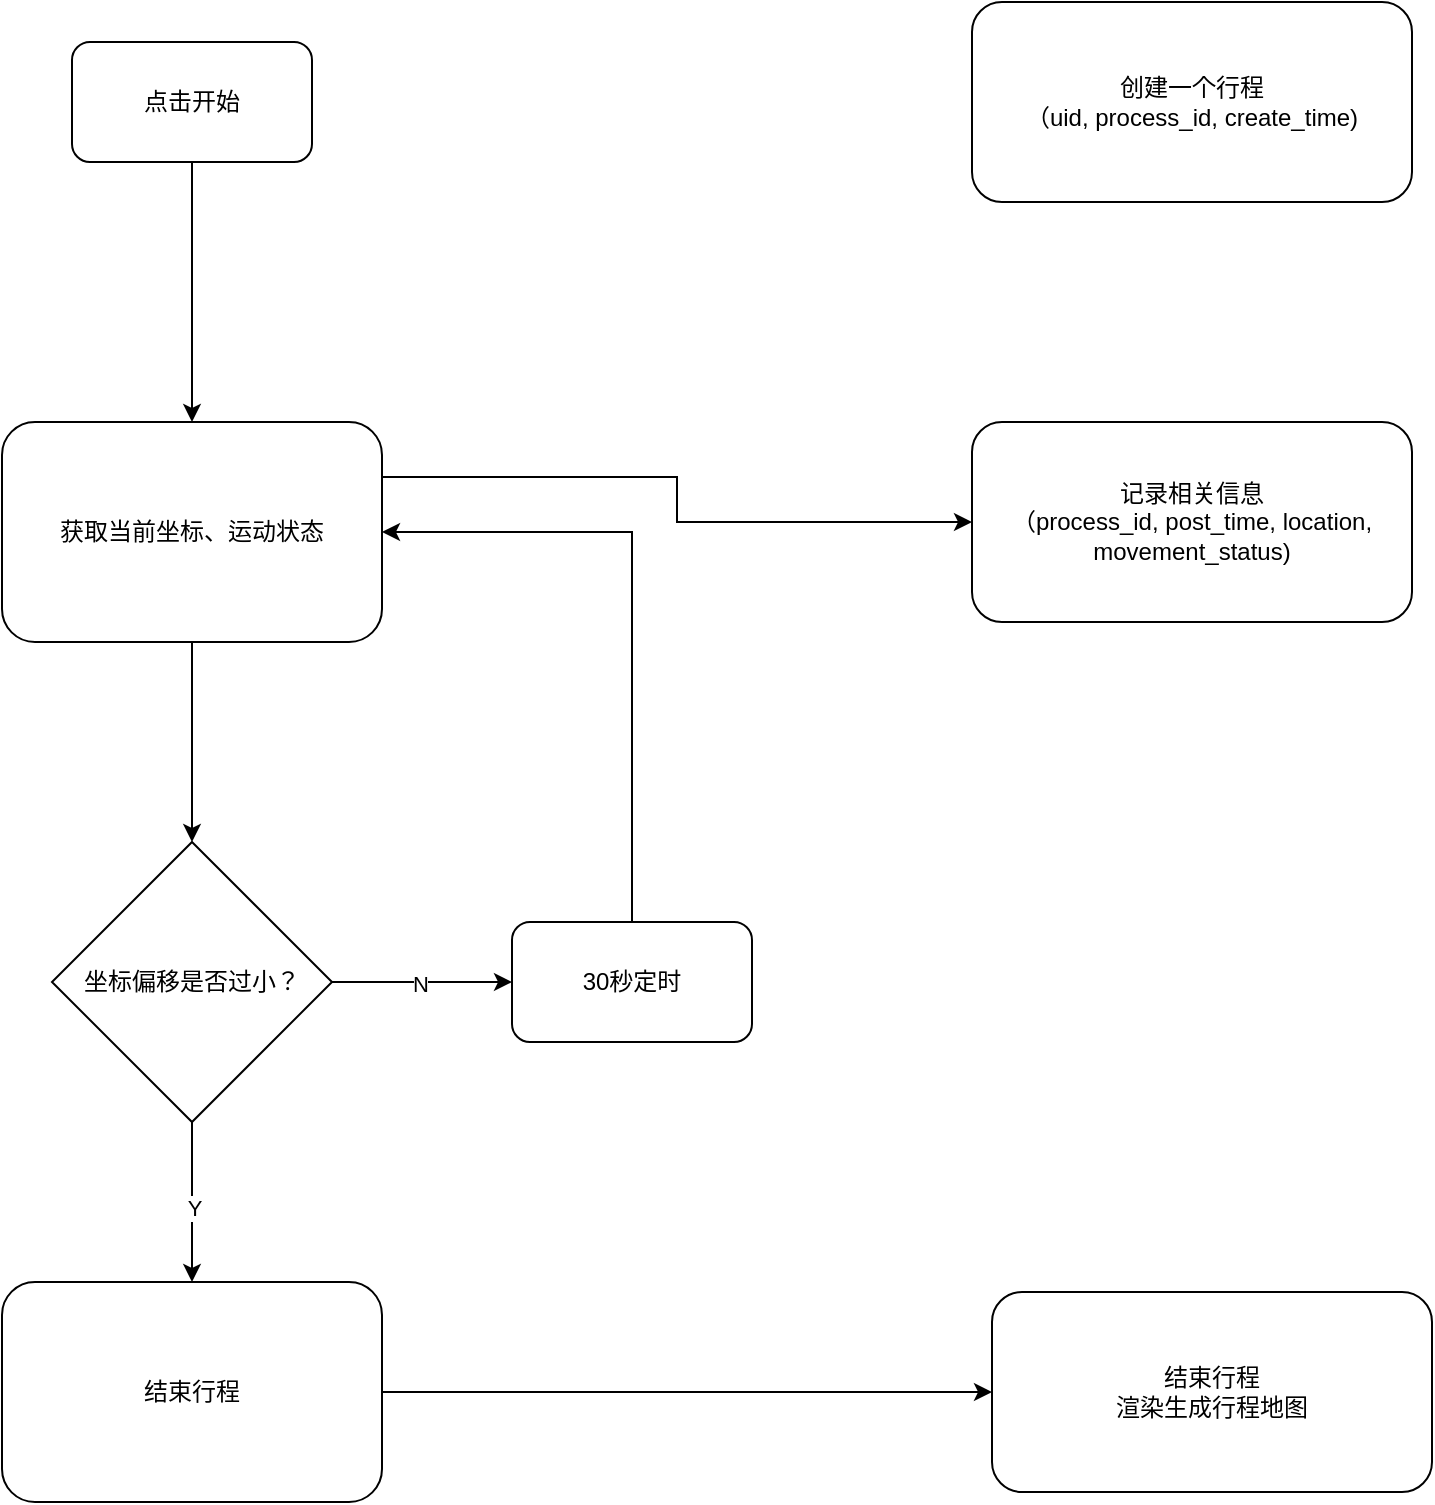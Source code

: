 <mxfile version="24.0.6" type="github">
  <diagram name="第 1 页" id="jJio7k8DM0FYpFBrvYuH">
    <mxGraphModel dx="1242" dy="724" grid="1" gridSize="10" guides="1" tooltips="1" connect="1" arrows="1" fold="1" page="1" pageScale="1" pageWidth="1654" pageHeight="1169" math="0" shadow="0">
      <root>
        <mxCell id="0" />
        <mxCell id="1" parent="0" />
        <mxCell id="bj6_HRECOgwjaWbrUWvy-11" style="edgeStyle=orthogonalEdgeStyle;rounded=0;orthogonalLoop=1;jettySize=auto;html=1;exitX=0.5;exitY=1;exitDx=0;exitDy=0;entryX=0.5;entryY=0;entryDx=0;entryDy=0;" edge="1" parent="1" source="bj6_HRECOgwjaWbrUWvy-5" target="bj6_HRECOgwjaWbrUWvy-6">
          <mxGeometry relative="1" as="geometry" />
        </mxCell>
        <mxCell id="bj6_HRECOgwjaWbrUWvy-5" value="点击开始" style="rounded=1;whiteSpace=wrap;html=1;" vertex="1" parent="1">
          <mxGeometry x="330" y="90" width="120" height="60" as="geometry" />
        </mxCell>
        <mxCell id="bj6_HRECOgwjaWbrUWvy-12" style="edgeStyle=orthogonalEdgeStyle;rounded=0;orthogonalLoop=1;jettySize=auto;html=1;exitX=0.5;exitY=1;exitDx=0;exitDy=0;entryX=0.5;entryY=0;entryDx=0;entryDy=0;" edge="1" parent="1" source="bj6_HRECOgwjaWbrUWvy-6" target="bj6_HRECOgwjaWbrUWvy-7">
          <mxGeometry relative="1" as="geometry" />
        </mxCell>
        <mxCell id="bj6_HRECOgwjaWbrUWvy-16" style="edgeStyle=orthogonalEdgeStyle;rounded=0;orthogonalLoop=1;jettySize=auto;html=1;exitX=1;exitY=0.25;exitDx=0;exitDy=0;entryX=0;entryY=0.5;entryDx=0;entryDy=0;" edge="1" parent="1" source="bj6_HRECOgwjaWbrUWvy-6" target="bj6_HRECOgwjaWbrUWvy-10">
          <mxGeometry relative="1" as="geometry" />
        </mxCell>
        <mxCell id="bj6_HRECOgwjaWbrUWvy-6" value="获取当前坐标、运动状态" style="rounded=1;whiteSpace=wrap;html=1;" vertex="1" parent="1">
          <mxGeometry x="295" y="280" width="190" height="110" as="geometry" />
        </mxCell>
        <mxCell id="bj6_HRECOgwjaWbrUWvy-14" style="edgeStyle=orthogonalEdgeStyle;rounded=0;orthogonalLoop=1;jettySize=auto;html=1;exitX=1;exitY=0.5;exitDx=0;exitDy=0;entryX=0;entryY=0.5;entryDx=0;entryDy=0;" edge="1" parent="1" source="bj6_HRECOgwjaWbrUWvy-7" target="bj6_HRECOgwjaWbrUWvy-8">
          <mxGeometry relative="1" as="geometry" />
        </mxCell>
        <mxCell id="bj6_HRECOgwjaWbrUWvy-20" value="N" style="edgeLabel;html=1;align=center;verticalAlign=middle;resizable=0;points=[];" vertex="1" connectable="0" parent="bj6_HRECOgwjaWbrUWvy-14">
          <mxGeometry x="-0.022" y="-1" relative="1" as="geometry">
            <mxPoint as="offset" />
          </mxGeometry>
        </mxCell>
        <mxCell id="bj6_HRECOgwjaWbrUWvy-17" style="edgeStyle=orthogonalEdgeStyle;rounded=0;orthogonalLoop=1;jettySize=auto;html=1;exitX=0.5;exitY=1;exitDx=0;exitDy=0;" edge="1" parent="1" source="bj6_HRECOgwjaWbrUWvy-7" target="bj6_HRECOgwjaWbrUWvy-13">
          <mxGeometry relative="1" as="geometry" />
        </mxCell>
        <mxCell id="bj6_HRECOgwjaWbrUWvy-21" value="Y" style="edgeLabel;html=1;align=center;verticalAlign=middle;resizable=0;points=[];" vertex="1" connectable="0" parent="bj6_HRECOgwjaWbrUWvy-17">
          <mxGeometry x="0.075" y="1" relative="1" as="geometry">
            <mxPoint as="offset" />
          </mxGeometry>
        </mxCell>
        <mxCell id="bj6_HRECOgwjaWbrUWvy-7" value="坐标偏移是否过小？" style="rhombus;whiteSpace=wrap;html=1;" vertex="1" parent="1">
          <mxGeometry x="320" y="490" width="140" height="140" as="geometry" />
        </mxCell>
        <mxCell id="bj6_HRECOgwjaWbrUWvy-15" style="edgeStyle=orthogonalEdgeStyle;rounded=0;orthogonalLoop=1;jettySize=auto;html=1;exitX=0.5;exitY=0;exitDx=0;exitDy=0;entryX=1;entryY=0.5;entryDx=0;entryDy=0;" edge="1" parent="1" source="bj6_HRECOgwjaWbrUWvy-8" target="bj6_HRECOgwjaWbrUWvy-6">
          <mxGeometry relative="1" as="geometry" />
        </mxCell>
        <mxCell id="bj6_HRECOgwjaWbrUWvy-8" value="30秒定时" style="rounded=1;whiteSpace=wrap;html=1;" vertex="1" parent="1">
          <mxGeometry x="550" y="530" width="120" height="60" as="geometry" />
        </mxCell>
        <mxCell id="bj6_HRECOgwjaWbrUWvy-9" value="创建一个行程&lt;br&gt;（uid, process_id, create_time)" style="rounded=1;whiteSpace=wrap;html=1;" vertex="1" parent="1">
          <mxGeometry x="780" y="70" width="220" height="100" as="geometry" />
        </mxCell>
        <mxCell id="bj6_HRECOgwjaWbrUWvy-10" value="记录相关信息&lt;br&gt;（process_id, post_time, location, movement_status)" style="rounded=1;whiteSpace=wrap;html=1;" vertex="1" parent="1">
          <mxGeometry x="780" y="280" width="220" height="100" as="geometry" />
        </mxCell>
        <mxCell id="bj6_HRECOgwjaWbrUWvy-19" style="edgeStyle=orthogonalEdgeStyle;rounded=0;orthogonalLoop=1;jettySize=auto;html=1;exitX=1;exitY=0.5;exitDx=0;exitDy=0;" edge="1" parent="1" source="bj6_HRECOgwjaWbrUWvy-13" target="bj6_HRECOgwjaWbrUWvy-18">
          <mxGeometry relative="1" as="geometry" />
        </mxCell>
        <mxCell id="bj6_HRECOgwjaWbrUWvy-13" value="结束行程" style="rounded=1;whiteSpace=wrap;html=1;" vertex="1" parent="1">
          <mxGeometry x="295" y="710" width="190" height="110" as="geometry" />
        </mxCell>
        <mxCell id="bj6_HRECOgwjaWbrUWvy-18" value="&lt;div&gt;结束行程&lt;/div&gt;渲染生成行程地图" style="rounded=1;whiteSpace=wrap;html=1;" vertex="1" parent="1">
          <mxGeometry x="790" y="715" width="220" height="100" as="geometry" />
        </mxCell>
      </root>
    </mxGraphModel>
  </diagram>
</mxfile>
